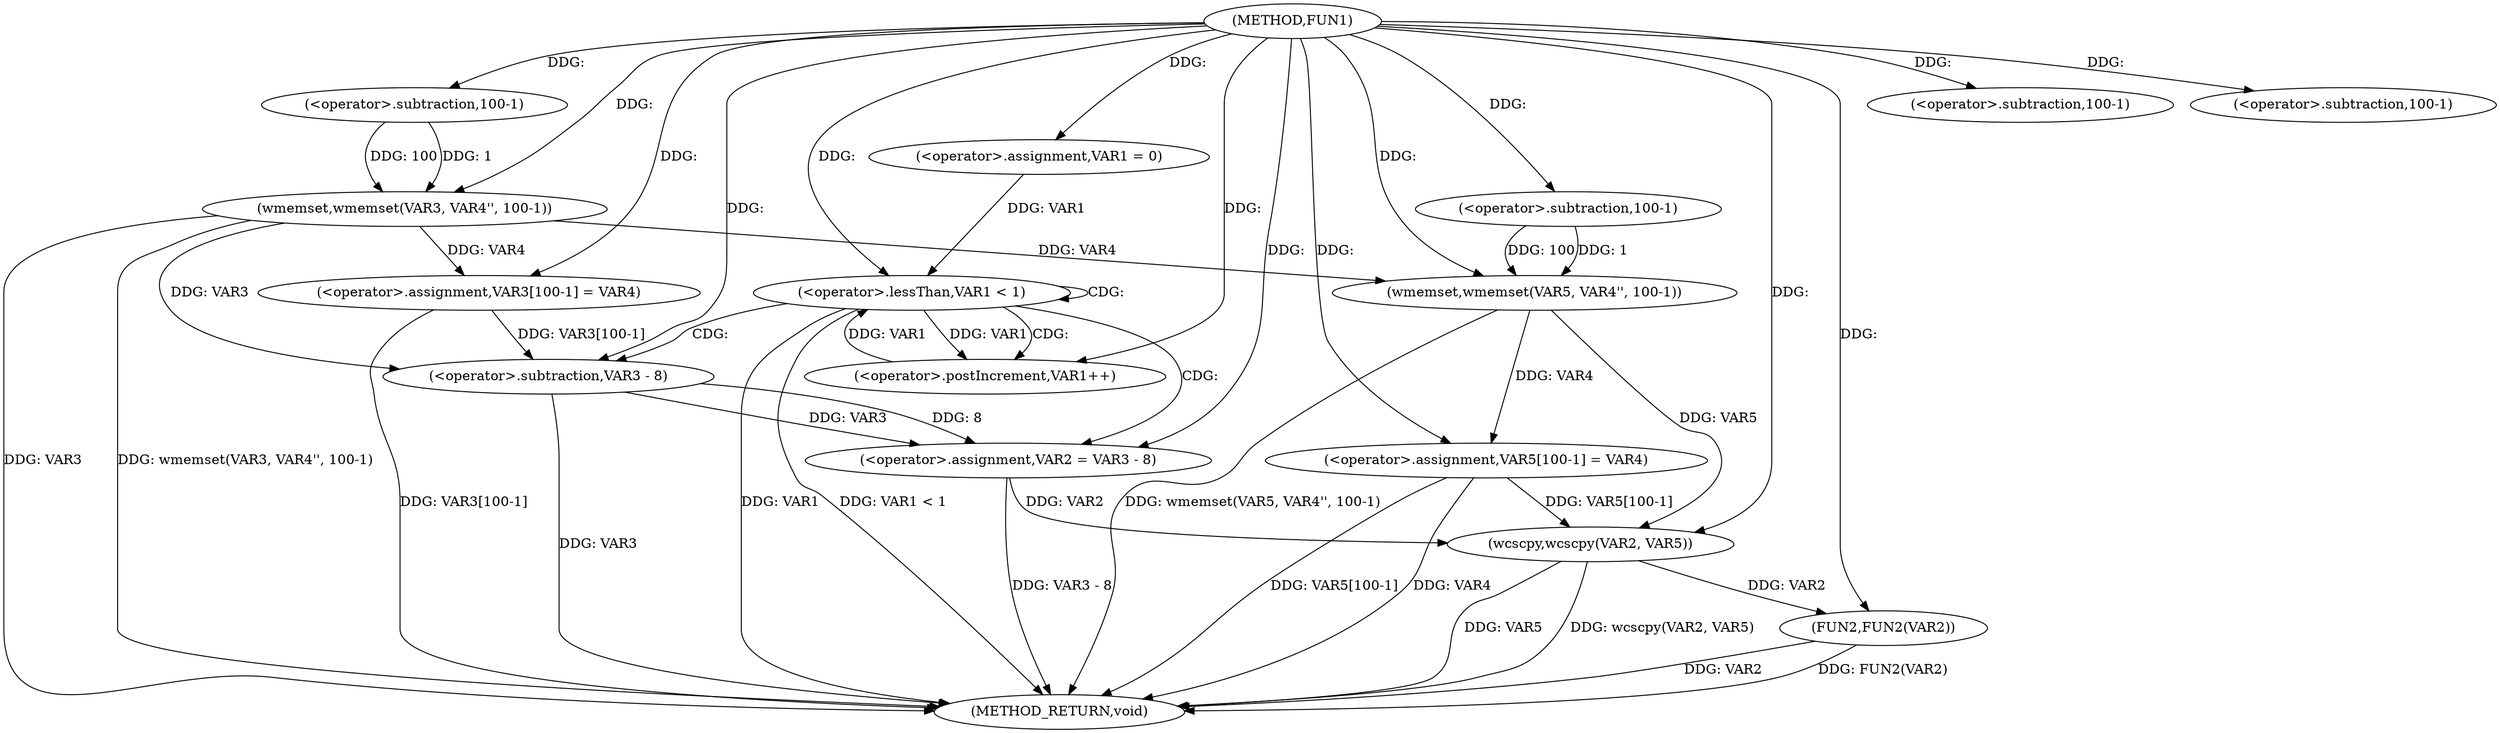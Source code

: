 digraph FUN1 {  
"1000100" [label = "(METHOD,FUN1)" ]
"1000153" [label = "(METHOD_RETURN,void)" ]
"1000105" [label = "(wmemset,wmemset(VAR3, VAR4'', 100-1))" ]
"1000108" [label = "(<operator>.subtraction,100-1)" ]
"1000111" [label = "(<operator>.assignment,VAR3[100-1] = VAR4)" ]
"1000114" [label = "(<operator>.subtraction,100-1)" ]
"1000119" [label = "(<operator>.assignment,VAR1 = 0)" ]
"1000122" [label = "(<operator>.lessThan,VAR1 < 1)" ]
"1000125" [label = "(<operator>.postIncrement,VAR1++)" ]
"1000128" [label = "(<operator>.assignment,VAR2 = VAR3 - 8)" ]
"1000130" [label = "(<operator>.subtraction,VAR3 - 8)" ]
"1000135" [label = "(wmemset,wmemset(VAR5, VAR4'', 100-1))" ]
"1000138" [label = "(<operator>.subtraction,100-1)" ]
"1000141" [label = "(<operator>.assignment,VAR5[100-1] = VAR4)" ]
"1000144" [label = "(<operator>.subtraction,100-1)" ]
"1000148" [label = "(wcscpy,wcscpy(VAR2, VAR5))" ]
"1000151" [label = "(FUN2,FUN2(VAR2))" ]
  "1000128" -> "1000153"  [ label = "DDG: VAR3 - 8"] 
  "1000141" -> "1000153"  [ label = "DDG: VAR5[100-1]"] 
  "1000151" -> "1000153"  [ label = "DDG: FUN2(VAR2)"] 
  "1000105" -> "1000153"  [ label = "DDG: wmemset(VAR3, VAR4'', 100-1)"] 
  "1000151" -> "1000153"  [ label = "DDG: VAR2"] 
  "1000148" -> "1000153"  [ label = "DDG: wcscpy(VAR2, VAR5)"] 
  "1000111" -> "1000153"  [ label = "DDG: VAR3[100-1]"] 
  "1000135" -> "1000153"  [ label = "DDG: wmemset(VAR5, VAR4'', 100-1)"] 
  "1000122" -> "1000153"  [ label = "DDG: VAR1 < 1"] 
  "1000148" -> "1000153"  [ label = "DDG: VAR5"] 
  "1000105" -> "1000153"  [ label = "DDG: VAR3"] 
  "1000130" -> "1000153"  [ label = "DDG: VAR3"] 
  "1000122" -> "1000153"  [ label = "DDG: VAR1"] 
  "1000141" -> "1000153"  [ label = "DDG: VAR4"] 
  "1000100" -> "1000105"  [ label = "DDG: "] 
  "1000108" -> "1000105"  [ label = "DDG: 100"] 
  "1000108" -> "1000105"  [ label = "DDG: 1"] 
  "1000100" -> "1000108"  [ label = "DDG: "] 
  "1000105" -> "1000111"  [ label = "DDG: VAR4"] 
  "1000100" -> "1000111"  [ label = "DDG: "] 
  "1000100" -> "1000114"  [ label = "DDG: "] 
  "1000100" -> "1000119"  [ label = "DDG: "] 
  "1000125" -> "1000122"  [ label = "DDG: VAR1"] 
  "1000119" -> "1000122"  [ label = "DDG: VAR1"] 
  "1000100" -> "1000122"  [ label = "DDG: "] 
  "1000122" -> "1000125"  [ label = "DDG: VAR1"] 
  "1000100" -> "1000125"  [ label = "DDG: "] 
  "1000130" -> "1000128"  [ label = "DDG: VAR3"] 
  "1000130" -> "1000128"  [ label = "DDG: 8"] 
  "1000100" -> "1000128"  [ label = "DDG: "] 
  "1000111" -> "1000130"  [ label = "DDG: VAR3[100-1]"] 
  "1000105" -> "1000130"  [ label = "DDG: VAR3"] 
  "1000100" -> "1000130"  [ label = "DDG: "] 
  "1000100" -> "1000135"  [ label = "DDG: "] 
  "1000105" -> "1000135"  [ label = "DDG: VAR4"] 
  "1000138" -> "1000135"  [ label = "DDG: 100"] 
  "1000138" -> "1000135"  [ label = "DDG: 1"] 
  "1000100" -> "1000138"  [ label = "DDG: "] 
  "1000135" -> "1000141"  [ label = "DDG: VAR4"] 
  "1000100" -> "1000141"  [ label = "DDG: "] 
  "1000100" -> "1000144"  [ label = "DDG: "] 
  "1000128" -> "1000148"  [ label = "DDG: VAR2"] 
  "1000100" -> "1000148"  [ label = "DDG: "] 
  "1000141" -> "1000148"  [ label = "DDG: VAR5[100-1]"] 
  "1000135" -> "1000148"  [ label = "DDG: VAR5"] 
  "1000148" -> "1000151"  [ label = "DDG: VAR2"] 
  "1000100" -> "1000151"  [ label = "DDG: "] 
  "1000122" -> "1000128"  [ label = "CDG: "] 
  "1000122" -> "1000125"  [ label = "CDG: "] 
  "1000122" -> "1000130"  [ label = "CDG: "] 
  "1000122" -> "1000122"  [ label = "CDG: "] 
}
